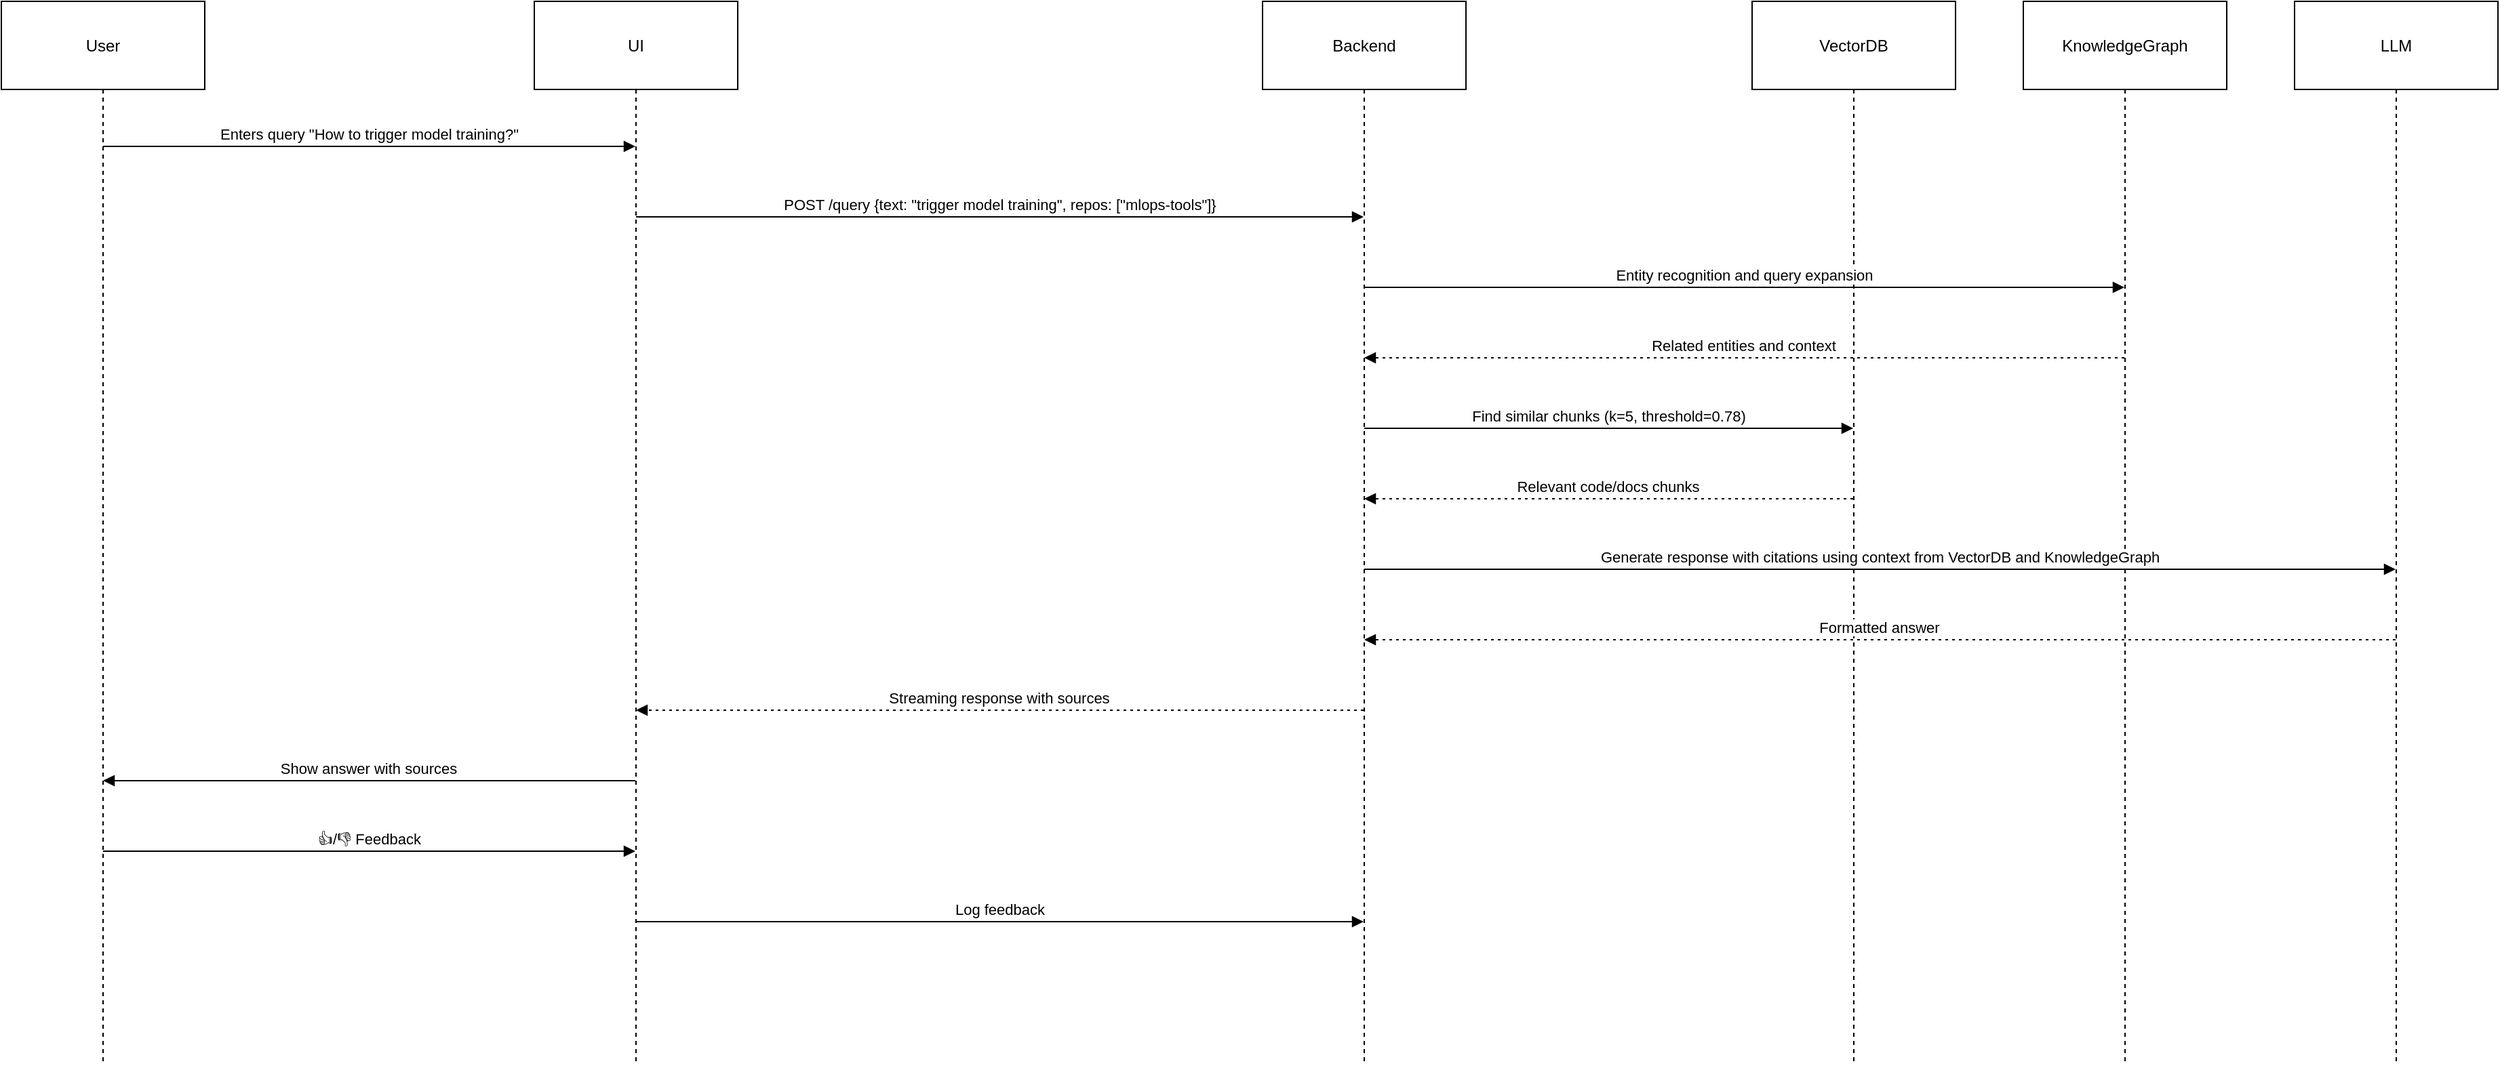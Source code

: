 <mxfile version="21.6.8" type="device">
  <diagram name="Page-1" id="3H5bFyrPO0vVudqeGIyu">
    <mxGraphModel dx="1338" dy="820" grid="1" gridSize="10" guides="1" tooltips="1" connect="1" arrows="1" fold="1" page="1" pageScale="1" pageWidth="850" pageHeight="1100" math="0" shadow="0">
      <root>
        <mxCell id="0" />
        <mxCell id="1" parent="0" />
        <mxCell id="R6qbiqanry6R0RmBPBBe-1" value="User" style="shape=umlLifeline;perimeter=lifelinePerimeter;whiteSpace=wrap;container=1;dropTarget=0;collapsible=0;recursiveResize=0;outlineConnect=0;portConstraint=eastwest;newEdgeStyle={&quot;edgeStyle&quot;:&quot;elbowEdgeStyle&quot;,&quot;elbow&quot;:&quot;vertical&quot;,&quot;curved&quot;:0,&quot;rounded&quot;:0};size=65;" vertex="1" parent="1">
          <mxGeometry x="20" y="20" width="150" height="784" as="geometry" />
        </mxCell>
        <mxCell id="R6qbiqanry6R0RmBPBBe-2" value="UI" style="shape=umlLifeline;perimeter=lifelinePerimeter;whiteSpace=wrap;container=1;dropTarget=0;collapsible=0;recursiveResize=0;outlineConnect=0;portConstraint=eastwest;newEdgeStyle={&quot;edgeStyle&quot;:&quot;elbowEdgeStyle&quot;,&quot;elbow&quot;:&quot;vertical&quot;,&quot;curved&quot;:0,&quot;rounded&quot;:0};size=65;" vertex="1" parent="1">
          <mxGeometry x="413" y="20" width="150" height="784" as="geometry" />
        </mxCell>
        <mxCell id="R6qbiqanry6R0RmBPBBe-3" value="Backend" style="shape=umlLifeline;perimeter=lifelinePerimeter;whiteSpace=wrap;container=1;dropTarget=0;collapsible=0;recursiveResize=0;outlineConnect=0;portConstraint=eastwest;newEdgeStyle={&quot;edgeStyle&quot;:&quot;elbowEdgeStyle&quot;,&quot;elbow&quot;:&quot;vertical&quot;,&quot;curved&quot;:0,&quot;rounded&quot;:0};size=65;" vertex="1" parent="1">
          <mxGeometry x="950" y="20" width="150" height="784" as="geometry" />
        </mxCell>
        <mxCell id="R6qbiqanry6R0RmBPBBe-4" value="VectorDB" style="shape=umlLifeline;perimeter=lifelinePerimeter;whiteSpace=wrap;container=1;dropTarget=0;collapsible=0;recursiveResize=0;outlineConnect=0;portConstraint=eastwest;newEdgeStyle={&quot;edgeStyle&quot;:&quot;elbowEdgeStyle&quot;,&quot;elbow&quot;:&quot;vertical&quot;,&quot;curved&quot;:0,&quot;rounded&quot;:0};size=65;" vertex="1" parent="1">
          <mxGeometry x="1311" y="20" width="150" height="784" as="geometry" />
        </mxCell>
        <mxCell id="R6qbiqanry6R0RmBPBBe-5" value="KnowledgeGraph" style="shape=umlLifeline;perimeter=lifelinePerimeter;whiteSpace=wrap;container=1;dropTarget=0;collapsible=0;recursiveResize=0;outlineConnect=0;portConstraint=eastwest;newEdgeStyle={&quot;edgeStyle&quot;:&quot;elbowEdgeStyle&quot;,&quot;elbow&quot;:&quot;vertical&quot;,&quot;curved&quot;:0,&quot;rounded&quot;:0};size=65;" vertex="1" parent="1">
          <mxGeometry x="1511" y="20" width="150" height="784" as="geometry" />
        </mxCell>
        <mxCell id="R6qbiqanry6R0RmBPBBe-6" value="LLM" style="shape=umlLifeline;perimeter=lifelinePerimeter;whiteSpace=wrap;container=1;dropTarget=0;collapsible=0;recursiveResize=0;outlineConnect=0;portConstraint=eastwest;newEdgeStyle={&quot;edgeStyle&quot;:&quot;elbowEdgeStyle&quot;,&quot;elbow&quot;:&quot;vertical&quot;,&quot;curved&quot;:0,&quot;rounded&quot;:0};size=65;" vertex="1" parent="1">
          <mxGeometry x="1711" y="20" width="150" height="784" as="geometry" />
        </mxCell>
        <mxCell id="R6qbiqanry6R0RmBPBBe-7" value="Enters query &quot;How to trigger model training?&quot;" style="verticalAlign=bottom;endArrow=block;edgeStyle=elbowEdgeStyle;elbow=vertical;curved=0;rounded=0;" edge="1" parent="1" source="R6qbiqanry6R0RmBPBBe-1" target="R6qbiqanry6R0RmBPBBe-2">
          <mxGeometry relative="1" as="geometry">
            <Array as="points">
              <mxPoint x="302" y="127" />
            </Array>
          </mxGeometry>
        </mxCell>
        <mxCell id="R6qbiqanry6R0RmBPBBe-8" value="POST /query {text: &quot;trigger model training&quot;, repos: [&quot;mlops-tools&quot;]}" style="verticalAlign=bottom;endArrow=block;edgeStyle=elbowEdgeStyle;elbow=vertical;curved=0;rounded=0;" edge="1" parent="1" source="R6qbiqanry6R0RmBPBBe-2" target="R6qbiqanry6R0RmBPBBe-3">
          <mxGeometry relative="1" as="geometry">
            <Array as="points">
              <mxPoint x="767" y="179" />
            </Array>
          </mxGeometry>
        </mxCell>
        <mxCell id="R6qbiqanry6R0RmBPBBe-9" value="Entity recognition and query expansion" style="verticalAlign=bottom;endArrow=block;edgeStyle=elbowEdgeStyle;elbow=vertical;curved=0;rounded=0;" edge="1" parent="1" source="R6qbiqanry6R0RmBPBBe-3" target="R6qbiqanry6R0RmBPBBe-5">
          <mxGeometry relative="1" as="geometry">
            <Array as="points">
              <mxPoint x="1316" y="231" />
            </Array>
          </mxGeometry>
        </mxCell>
        <mxCell id="R6qbiqanry6R0RmBPBBe-10" value="Related entities and context" style="verticalAlign=bottom;endArrow=block;edgeStyle=elbowEdgeStyle;elbow=vertical;curved=0;rounded=0;dashed=1;dashPattern=2 3;" edge="1" parent="1" source="R6qbiqanry6R0RmBPBBe-5" target="R6qbiqanry6R0RmBPBBe-3">
          <mxGeometry relative="1" as="geometry">
            <Array as="points">
              <mxPoint x="1316" y="283" />
            </Array>
          </mxGeometry>
        </mxCell>
        <mxCell id="R6qbiqanry6R0RmBPBBe-11" value="Find similar chunks (k=5, threshold=0.78)" style="verticalAlign=bottom;endArrow=block;edgeStyle=elbowEdgeStyle;elbow=vertical;curved=0;rounded=0;" edge="1" parent="1" source="R6qbiqanry6R0RmBPBBe-3" target="R6qbiqanry6R0RmBPBBe-4">
          <mxGeometry relative="1" as="geometry">
            <Array as="points">
              <mxPoint x="1216" y="335" />
            </Array>
          </mxGeometry>
        </mxCell>
        <mxCell id="R6qbiqanry6R0RmBPBBe-12" value="Relevant code/docs chunks" style="verticalAlign=bottom;endArrow=block;edgeStyle=elbowEdgeStyle;elbow=vertical;curved=0;rounded=0;dashed=1;dashPattern=2 3;" edge="1" parent="1" source="R6qbiqanry6R0RmBPBBe-4" target="R6qbiqanry6R0RmBPBBe-3">
          <mxGeometry relative="1" as="geometry">
            <Array as="points">
              <mxPoint x="1216" y="387" />
            </Array>
          </mxGeometry>
        </mxCell>
        <mxCell id="R6qbiqanry6R0RmBPBBe-13" value="Generate response with citations using context from VectorDB and KnowledgeGraph" style="verticalAlign=bottom;endArrow=block;edgeStyle=elbowEdgeStyle;elbow=vertical;curved=0;rounded=0;" edge="1" parent="1" source="R6qbiqanry6R0RmBPBBe-3" target="R6qbiqanry6R0RmBPBBe-6">
          <mxGeometry relative="1" as="geometry">
            <Array as="points">
              <mxPoint x="1416" y="439" />
            </Array>
          </mxGeometry>
        </mxCell>
        <mxCell id="R6qbiqanry6R0RmBPBBe-14" value="Formatted answer" style="verticalAlign=bottom;endArrow=block;edgeStyle=elbowEdgeStyle;elbow=vertical;curved=0;rounded=0;dashed=1;dashPattern=2 3;" edge="1" parent="1" source="R6qbiqanry6R0RmBPBBe-6" target="R6qbiqanry6R0RmBPBBe-3">
          <mxGeometry relative="1" as="geometry">
            <Array as="points">
              <mxPoint x="1416" y="491" />
            </Array>
          </mxGeometry>
        </mxCell>
        <mxCell id="R6qbiqanry6R0RmBPBBe-15" value="Streaming response with sources" style="verticalAlign=bottom;endArrow=block;edgeStyle=elbowEdgeStyle;elbow=vertical;curved=0;rounded=0;dashed=1;dashPattern=2 3;" edge="1" parent="1" source="R6qbiqanry6R0RmBPBBe-3" target="R6qbiqanry6R0RmBPBBe-2">
          <mxGeometry relative="1" as="geometry">
            <Array as="points">
              <mxPoint x="767" y="543" />
            </Array>
          </mxGeometry>
        </mxCell>
        <mxCell id="R6qbiqanry6R0RmBPBBe-16" value="Show answer with sources" style="verticalAlign=bottom;endArrow=block;edgeStyle=elbowEdgeStyle;elbow=vertical;curved=0;rounded=0;" edge="1" parent="1" source="R6qbiqanry6R0RmBPBBe-2" target="R6qbiqanry6R0RmBPBBe-1">
          <mxGeometry relative="1" as="geometry">
            <Array as="points">
              <mxPoint x="302" y="595" />
            </Array>
          </mxGeometry>
        </mxCell>
        <mxCell id="R6qbiqanry6R0RmBPBBe-17" value="👍/👎 Feedback" style="verticalAlign=bottom;endArrow=block;edgeStyle=elbowEdgeStyle;elbow=vertical;curved=0;rounded=0;" edge="1" parent="1" source="R6qbiqanry6R0RmBPBBe-1" target="R6qbiqanry6R0RmBPBBe-2">
          <mxGeometry relative="1" as="geometry">
            <Array as="points">
              <mxPoint x="302" y="647" />
            </Array>
          </mxGeometry>
        </mxCell>
        <mxCell id="R6qbiqanry6R0RmBPBBe-18" value="Log feedback" style="verticalAlign=bottom;endArrow=block;edgeStyle=elbowEdgeStyle;elbow=vertical;curved=0;rounded=0;" edge="1" parent="1" source="R6qbiqanry6R0RmBPBBe-2" target="R6qbiqanry6R0RmBPBBe-3">
          <mxGeometry relative="1" as="geometry">
            <Array as="points">
              <mxPoint x="767" y="699" />
            </Array>
          </mxGeometry>
        </mxCell>
      </root>
    </mxGraphModel>
  </diagram>
</mxfile>
